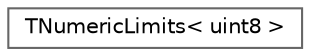 digraph "Graphical Class Hierarchy"
{
 // INTERACTIVE_SVG=YES
 // LATEX_PDF_SIZE
  bgcolor="transparent";
  edge [fontname=Helvetica,fontsize=10,labelfontname=Helvetica,labelfontsize=10];
  node [fontname=Helvetica,fontsize=10,shape=box,height=0.2,width=0.4];
  rankdir="LR";
  Node0 [id="Node000000",label="TNumericLimits\< uint8 \>",height=0.2,width=0.4,color="grey40", fillcolor="white", style="filled",URL="$d6/d2e/structTNumericLimits_3_01uint8_01_4.html",tooltip=" "];
}
